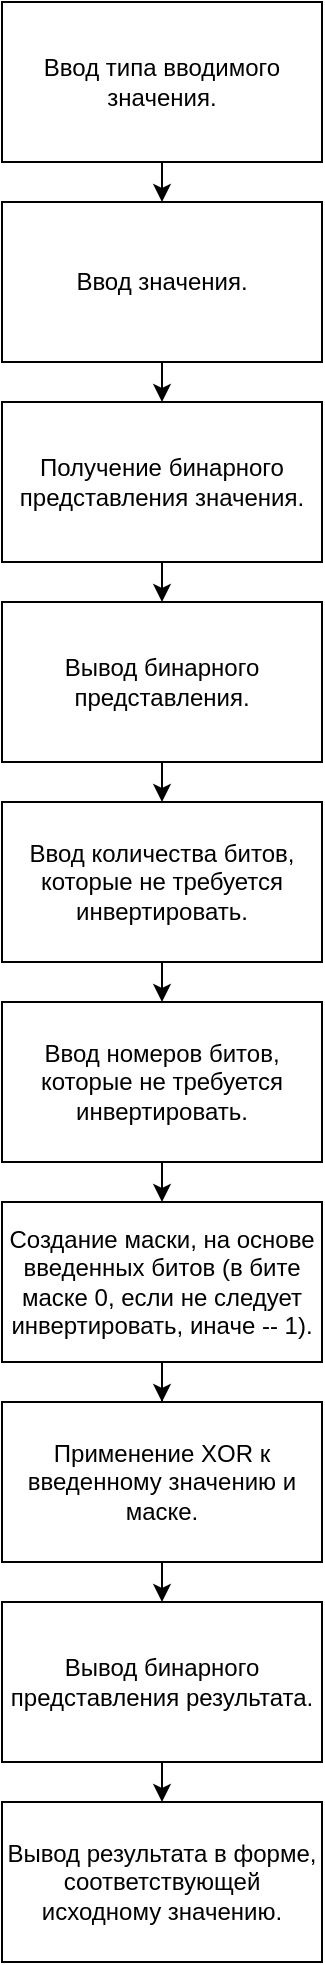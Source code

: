 <mxfile version="12.0.0" type="device" pages="1"><diagram id="Uvh-UkDhCBmRQgTNonLy" name="Page-1"><mxGraphModel dx="1396" dy="830" grid="1" gridSize="10" guides="1" tooltips="1" connect="1" arrows="1" fold="1" page="1" pageScale="1" pageWidth="850" pageHeight="1100" math="0" shadow="0"><root><mxCell id="0"/><mxCell id="1" parent="0"/><mxCell id="5cXJP1P8KTp0NwgFaUeX-9" style="edgeStyle=orthogonalEdgeStyle;rounded=0;orthogonalLoop=1;jettySize=auto;html=1;exitX=0.5;exitY=1;exitDx=0;exitDy=0;entryX=0.5;entryY=0;entryDx=0;entryDy=0;" edge="1" parent="1" source="5cXJP1P8KTp0NwgFaUeX-2" target="5cXJP1P8KTp0NwgFaUeX-3"><mxGeometry relative="1" as="geometry"/></mxCell><mxCell id="5cXJP1P8KTp0NwgFaUeX-2" value="Ввод типа вводимого значения." style="rounded=0;whiteSpace=wrap;html=1;" vertex="1" parent="1"><mxGeometry x="40" y="40" width="160" height="80" as="geometry"/></mxCell><mxCell id="5cXJP1P8KTp0NwgFaUeX-10" style="edgeStyle=orthogonalEdgeStyle;rounded=0;orthogonalLoop=1;jettySize=auto;html=1;exitX=0.5;exitY=1;exitDx=0;exitDy=0;entryX=0.5;entryY=0;entryDx=0;entryDy=0;" edge="1" parent="1" source="5cXJP1P8KTp0NwgFaUeX-3" target="5cXJP1P8KTp0NwgFaUeX-4"><mxGeometry relative="1" as="geometry"/></mxCell><mxCell id="5cXJP1P8KTp0NwgFaUeX-3" value="Ввод значения." style="rounded=0;whiteSpace=wrap;html=1;" vertex="1" parent="1"><mxGeometry x="40" y="140" width="160" height="80" as="geometry"/></mxCell><mxCell id="5cXJP1P8KTp0NwgFaUeX-11" style="edgeStyle=orthogonalEdgeStyle;rounded=0;orthogonalLoop=1;jettySize=auto;html=1;exitX=0.5;exitY=1;exitDx=0;exitDy=0;entryX=0.5;entryY=0;entryDx=0;entryDy=0;" edge="1" parent="1" source="5cXJP1P8KTp0NwgFaUeX-4" target="5cXJP1P8KTp0NwgFaUeX-5"><mxGeometry relative="1" as="geometry"/></mxCell><mxCell id="5cXJP1P8KTp0NwgFaUeX-4" value="Получение бинарного представления значения." style="rounded=0;whiteSpace=wrap;html=1;" vertex="1" parent="1"><mxGeometry x="40" y="240" width="160" height="80" as="geometry"/></mxCell><mxCell id="5cXJP1P8KTp0NwgFaUeX-12" style="edgeStyle=orthogonalEdgeStyle;rounded=0;orthogonalLoop=1;jettySize=auto;html=1;exitX=0.5;exitY=1;exitDx=0;exitDy=0;entryX=0.5;entryY=0;entryDx=0;entryDy=0;" edge="1" parent="1" source="5cXJP1P8KTp0NwgFaUeX-5" target="5cXJP1P8KTp0NwgFaUeX-6"><mxGeometry relative="1" as="geometry"/></mxCell><mxCell id="5cXJP1P8KTp0NwgFaUeX-5" value="Вывод бинарного представления." style="rounded=0;whiteSpace=wrap;html=1;" vertex="1" parent="1"><mxGeometry x="40" y="340" width="160" height="80" as="geometry"/></mxCell><mxCell id="5cXJP1P8KTp0NwgFaUeX-13" style="edgeStyle=orthogonalEdgeStyle;rounded=0;orthogonalLoop=1;jettySize=auto;html=1;exitX=0.5;exitY=1;exitDx=0;exitDy=0;entryX=0.5;entryY=0;entryDx=0;entryDy=0;" edge="1" parent="1" source="5cXJP1P8KTp0NwgFaUeX-6" target="5cXJP1P8KTp0NwgFaUeX-7"><mxGeometry relative="1" as="geometry"/></mxCell><mxCell id="5cXJP1P8KTp0NwgFaUeX-6" value="Ввод количества битов, которые не требуется инвертировать." style="rounded=0;whiteSpace=wrap;html=1;" vertex="1" parent="1"><mxGeometry x="40" y="440" width="160" height="80" as="geometry"/></mxCell><mxCell id="5cXJP1P8KTp0NwgFaUeX-14" style="edgeStyle=orthogonalEdgeStyle;rounded=0;orthogonalLoop=1;jettySize=auto;html=1;exitX=0.5;exitY=1;exitDx=0;exitDy=0;entryX=0.5;entryY=0;entryDx=0;entryDy=0;" edge="1" parent="1" source="5cXJP1P8KTp0NwgFaUeX-7" target="5cXJP1P8KTp0NwgFaUeX-8"><mxGeometry relative="1" as="geometry"/></mxCell><mxCell id="5cXJP1P8KTp0NwgFaUeX-7" value="Ввод номеров битов, которые не требуется инвертировать." style="rounded=0;whiteSpace=wrap;html=1;" vertex="1" parent="1"><mxGeometry x="40" y="540" width="160" height="80" as="geometry"/></mxCell><mxCell id="5cXJP1P8KTp0NwgFaUeX-16" style="edgeStyle=orthogonalEdgeStyle;rounded=0;orthogonalLoop=1;jettySize=auto;html=1;exitX=0.5;exitY=1;exitDx=0;exitDy=0;" edge="1" parent="1" source="5cXJP1P8KTp0NwgFaUeX-8" target="5cXJP1P8KTp0NwgFaUeX-15"><mxGeometry relative="1" as="geometry"/></mxCell><mxCell id="5cXJP1P8KTp0NwgFaUeX-8" value="&lt;div&gt;Создание маски, на основе введенных битов (в бите маске 0, если не следует&lt;/div&gt;&lt;div&gt;инвертировать, иначе -- 1).&lt;/div&gt;" style="rounded=0;whiteSpace=wrap;html=1;" vertex="1" parent="1"><mxGeometry x="40" y="640" width="160" height="80" as="geometry"/></mxCell><mxCell id="5cXJP1P8KTp0NwgFaUeX-18" style="edgeStyle=orthogonalEdgeStyle;rounded=0;orthogonalLoop=1;jettySize=auto;html=1;exitX=0.5;exitY=1;exitDx=0;exitDy=0;entryX=0.5;entryY=0;entryDx=0;entryDy=0;" edge="1" parent="1" source="5cXJP1P8KTp0NwgFaUeX-15" target="5cXJP1P8KTp0NwgFaUeX-17"><mxGeometry relative="1" as="geometry"/></mxCell><mxCell id="5cXJP1P8KTp0NwgFaUeX-15" value="Применение XOR к введенному значению и маске." style="rounded=0;whiteSpace=wrap;html=1;" vertex="1" parent="1"><mxGeometry x="40" y="740" width="160" height="80" as="geometry"/></mxCell><mxCell id="5cXJP1P8KTp0NwgFaUeX-20" style="edgeStyle=orthogonalEdgeStyle;rounded=0;orthogonalLoop=1;jettySize=auto;html=1;exitX=0.5;exitY=1;exitDx=0;exitDy=0;entryX=0.5;entryY=0;entryDx=0;entryDy=0;" edge="1" parent="1" source="5cXJP1P8KTp0NwgFaUeX-17" target="5cXJP1P8KTp0NwgFaUeX-19"><mxGeometry relative="1" as="geometry"/></mxCell><mxCell id="5cXJP1P8KTp0NwgFaUeX-17" value="Вывод бинарного представления результата." style="rounded=0;whiteSpace=wrap;html=1;" vertex="1" parent="1"><mxGeometry x="40" y="840" width="160" height="80" as="geometry"/></mxCell><mxCell id="5cXJP1P8KTp0NwgFaUeX-19" value="Вывод результата в форме, соответствующей исходному значению." style="rounded=0;whiteSpace=wrap;html=1;" vertex="1" parent="1"><mxGeometry x="40" y="940" width="160" height="80" as="geometry"/></mxCell></root></mxGraphModel></diagram></mxfile>